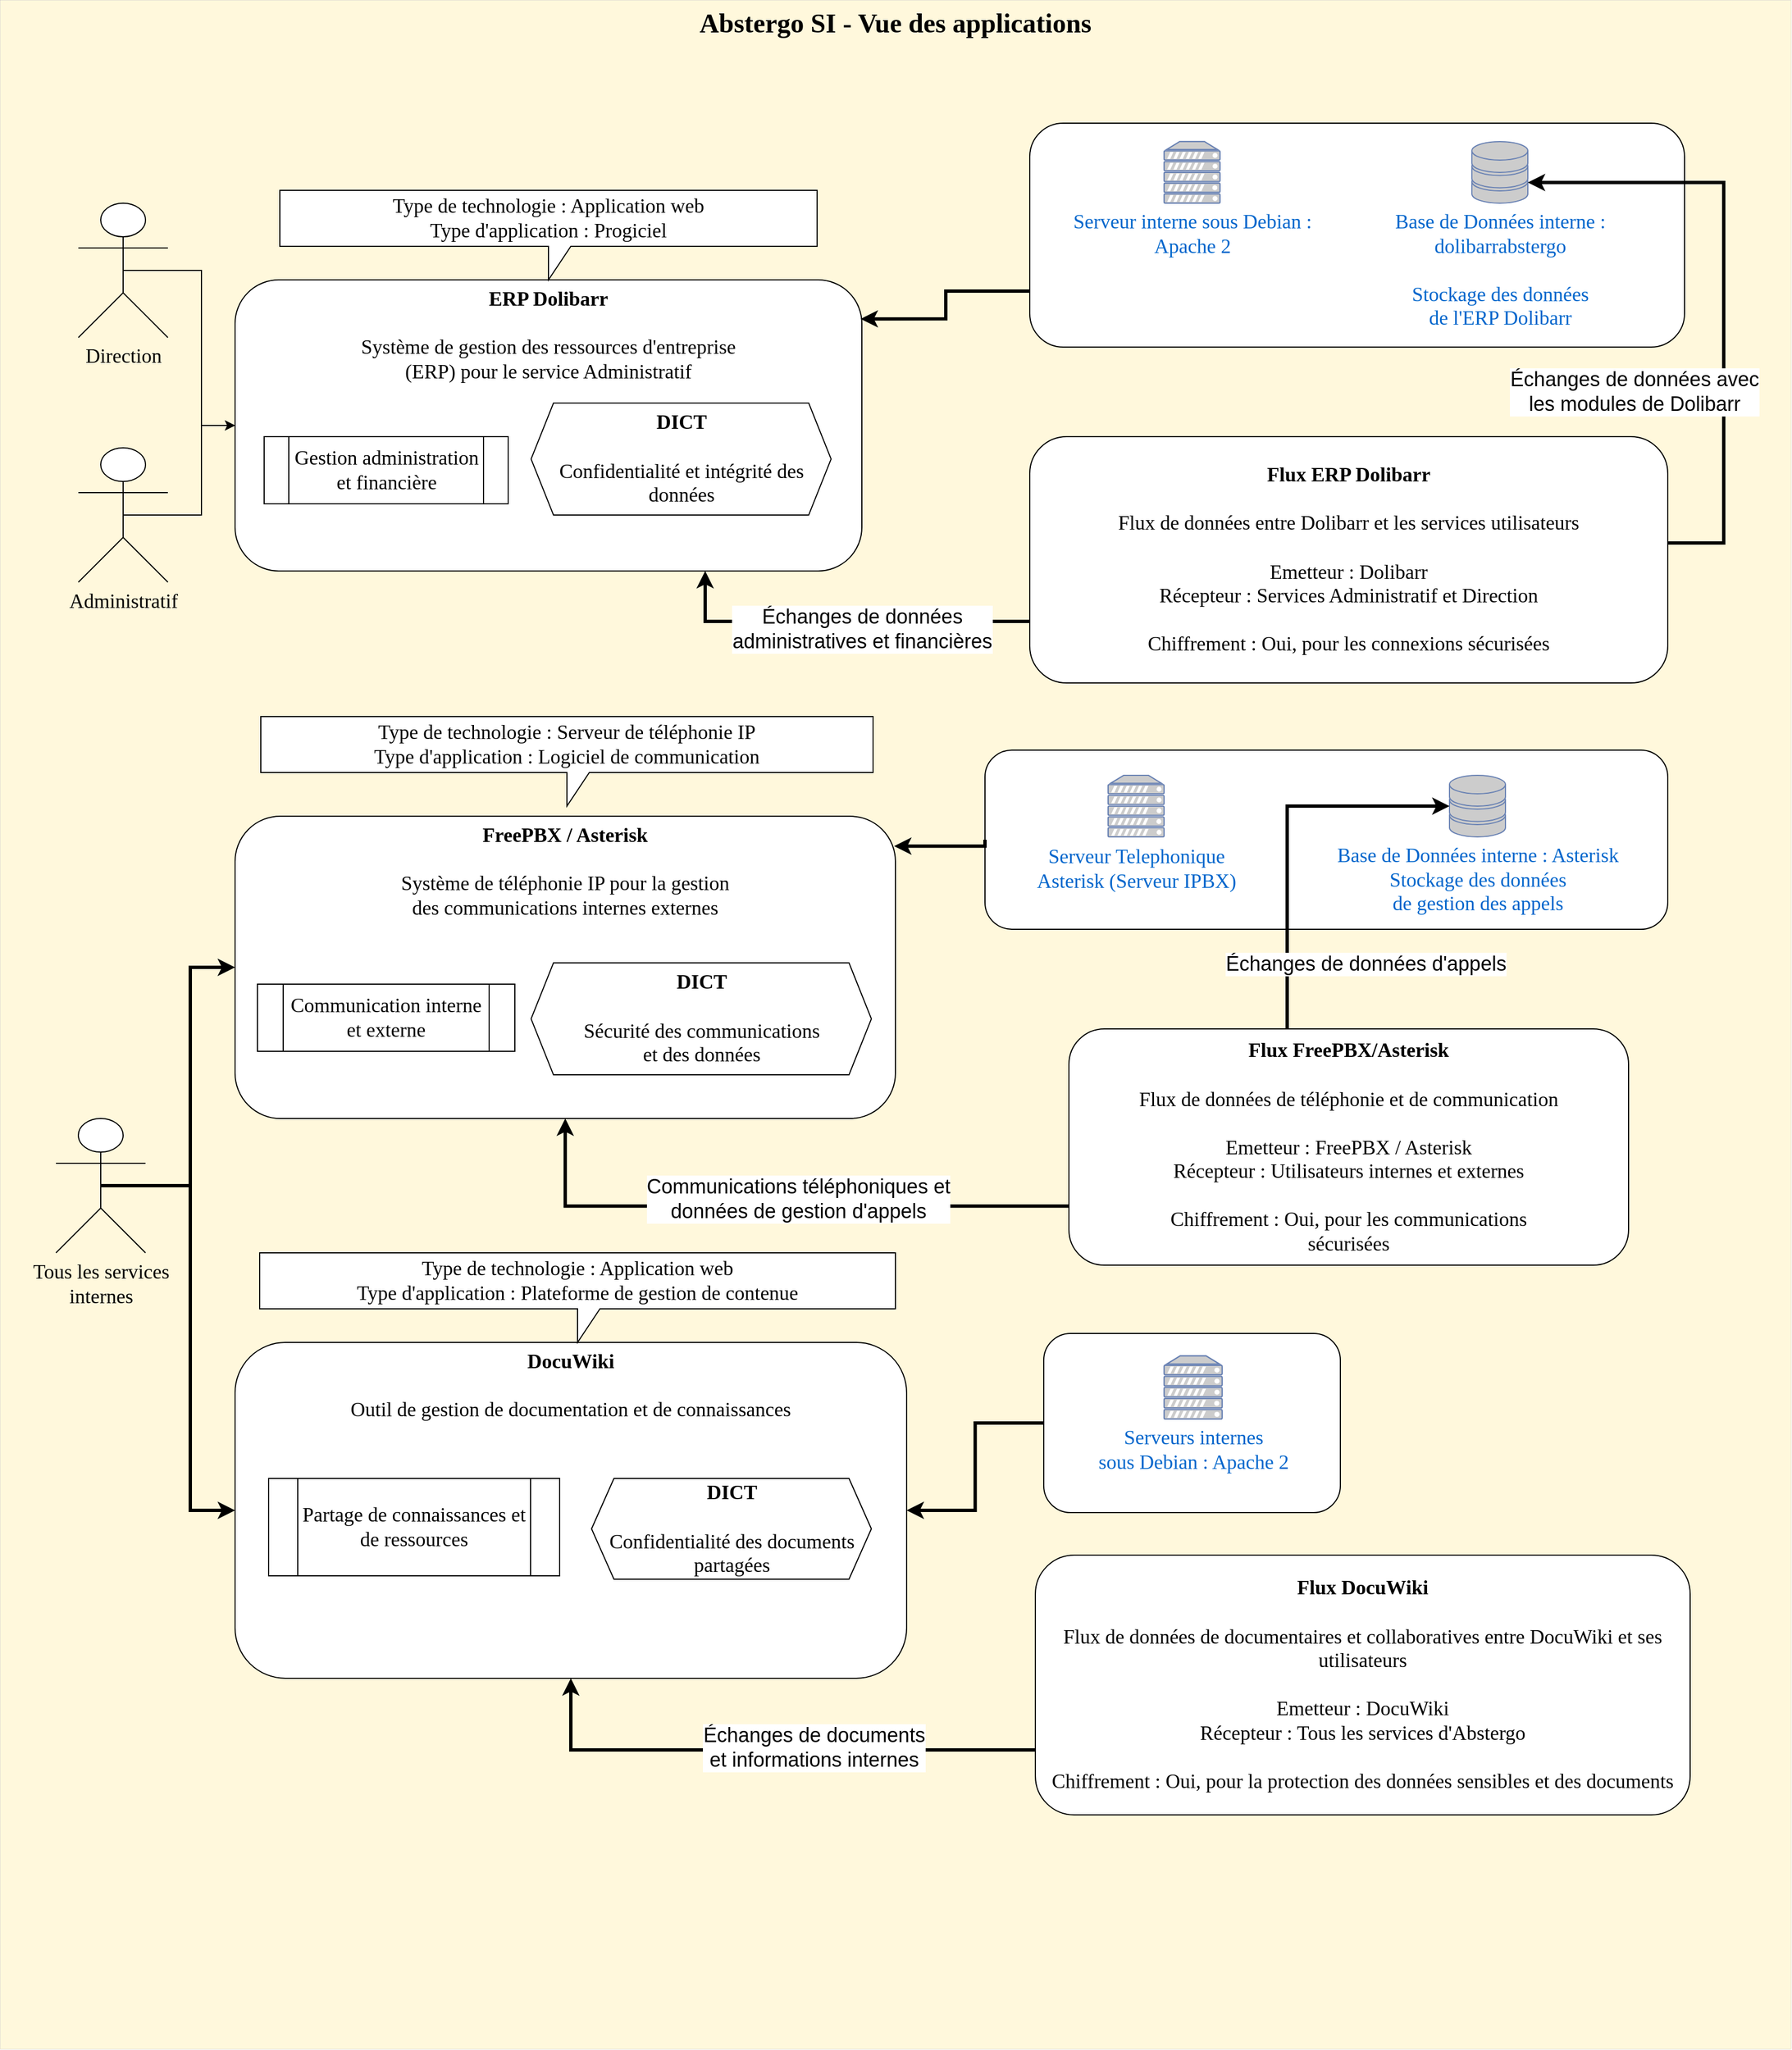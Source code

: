 <mxfile version="22.1.6" type="github">
  <diagram name="Page-1" id="jzzMi-_hFztrNZO7foin">
    <mxGraphModel dx="3033" dy="1148" grid="1" gridSize="10" guides="1" tooltips="1" connect="1" arrows="1" fold="1" page="1" pageScale="1" pageWidth="827" pageHeight="1169" math="0" shadow="0">
      <root>
        <mxCell id="0" />
        <mxCell id="1" parent="0" />
        <mxCell id="lUjQXZbFKV0-fag81RI8-51" value="&lt;font size=&quot;1&quot;&gt;&lt;b style=&quot;font-size: 24px;&quot;&gt;Abstergo SI - Vue des applications&lt;/b&gt;&lt;/font&gt;" style="rounded=0;whiteSpace=wrap;html=1;fillColor=#FFF8DC;horizontal=1;verticalAlign=top;strokeWidth=0;fontFamily=Verdana;fontSize=18;" parent="1" vertex="1">
          <mxGeometry x="-240" y="290" width="1600" height="1830" as="geometry" />
        </mxCell>
        <mxCell id="Z5sDghv-Du__HSJB2cqF-1" value="&lt;font style=&quot;font-size: 18px;&quot;&gt;&lt;b style=&quot;font-size: 18px;&quot;&gt;FreePBX / Asterisk&lt;/b&gt;&lt;/font&gt;&lt;font style=&quot;font-size: 18px;&quot;&gt;&lt;br style=&quot;font-size: 18px;&quot;&gt;&lt;br style=&quot;font-size: 18px;&quot;&gt;&lt;/font&gt;&lt;font style=&quot;font-size: 18px;&quot;&gt;Système de téléphonie IP pour la gestion &lt;br style=&quot;font-size: 18px;&quot;&gt;des communications internes externes&lt;/font&gt;" style="rounded=1;whiteSpace=wrap;html=1;verticalAlign=top;fontFamily=Verdana;fontSize=18;" parent="1" vertex="1">
          <mxGeometry x="-30" y="1019" width="590" height="270" as="geometry" />
        </mxCell>
        <mxCell id="10ni7AYHpm1WX0gQt79C-19" value="" style="rounded=1;whiteSpace=wrap;html=1;fontFamily=Verdana;fontSize=18;" vertex="1" parent="1">
          <mxGeometry x="640" y="960" width="610" height="160" as="geometry" />
        </mxCell>
        <mxCell id="lUjQXZbFKV0-fag81RI8-52" value="&lt;font style=&quot;font-size: 18px;&quot;&gt;&lt;b style=&quot;font-size: 18px;&quot;&gt;ERP Dolibarr&lt;/b&gt;&lt;/font&gt;&lt;font style=&quot;font-size: 18px;&quot;&gt;&lt;br style=&quot;font-size: 18px;&quot;&gt;&lt;br style=&quot;font-size: 18px;&quot;&gt;&lt;/font&gt;&lt;font style=&quot;font-size: 18px;&quot;&gt;Système de gestion des ressources d&#39;entreprise&lt;br style=&quot;font-size: 18px;&quot;&gt;(ERP) pour le service Administratif&lt;/font&gt;" style="rounded=1;whiteSpace=wrap;html=1;verticalAlign=top;fontFamily=Verdana;fontSize=18;" parent="1" vertex="1">
          <mxGeometry x="-30" y="540" width="560" height="260" as="geometry" />
        </mxCell>
        <mxCell id="Z5sDghv-Du__HSJB2cqF-2" value="&lt;font style=&quot;font-size: 18px;&quot;&gt;&lt;b style=&quot;font-size: 18px;&quot;&gt;DocuWiki&lt;/b&gt;&lt;/font&gt;&lt;br style=&quot;font-size: 18px;&quot;&gt;&lt;br style=&quot;font-size: 18px;&quot;&gt;&lt;font style=&quot;font-size: 18px;&quot;&gt;Outil de gestion de documentation et de connaissances&lt;/font&gt;" style="rounded=1;whiteSpace=wrap;html=1;verticalAlign=top;fontFamily=Verdana;fontSize=18;" parent="1" vertex="1">
          <mxGeometry x="-30" y="1489" width="600" height="300" as="geometry" />
        </mxCell>
        <mxCell id="10ni7AYHpm1WX0gQt79C-104" style="edgeStyle=orthogonalEdgeStyle;rounded=0;orthogonalLoop=1;jettySize=auto;html=1;exitX=0.5;exitY=0.5;exitDx=0;exitDy=0;exitPerimeter=0;entryX=0;entryY=0.5;entryDx=0;entryDy=0;" edge="1" parent="1" source="10ni7AYHpm1WX0gQt79C-1" target="lUjQXZbFKV0-fag81RI8-52">
          <mxGeometry relative="1" as="geometry" />
        </mxCell>
        <mxCell id="10ni7AYHpm1WX0gQt79C-1" value="&lt;font style=&quot;font-size: 18px;&quot;&gt;Direction&lt;/font&gt;" style="shape=umlActor;verticalLabelPosition=bottom;verticalAlign=top;html=1;outlineConnect=0;fontFamily=Verdana;fontSize=18;" vertex="1" parent="1">
          <mxGeometry x="-170" y="471.46" width="80" height="120" as="geometry" />
        </mxCell>
        <mxCell id="10ni7AYHpm1WX0gQt79C-105" style="edgeStyle=orthogonalEdgeStyle;rounded=0;orthogonalLoop=1;jettySize=auto;html=1;exitX=0.5;exitY=0.5;exitDx=0;exitDy=0;exitPerimeter=0;" edge="1" parent="1" source="10ni7AYHpm1WX0gQt79C-2">
          <mxGeometry relative="1" as="geometry">
            <mxPoint x="-30" y="670" as="targetPoint" />
            <Array as="points">
              <mxPoint x="-60" y="750" />
              <mxPoint x="-60" y="670" />
              <mxPoint x="-30" y="670" />
            </Array>
          </mxGeometry>
        </mxCell>
        <mxCell id="10ni7AYHpm1WX0gQt79C-2" value="&lt;font style=&quot;font-size: 18px;&quot;&gt;Administratif&lt;/font&gt;" style="shape=umlActor;verticalLabelPosition=bottom;verticalAlign=top;html=1;outlineConnect=0;fontFamily=Verdana;fontSize=18;" vertex="1" parent="1">
          <mxGeometry x="-170" y="690" width="80" height="120" as="geometry" />
        </mxCell>
        <mxCell id="10ni7AYHpm1WX0gQt79C-106" style="edgeStyle=orthogonalEdgeStyle;rounded=0;orthogonalLoop=1;jettySize=auto;html=1;exitX=0.5;exitY=0.5;exitDx=0;exitDy=0;exitPerimeter=0;entryX=0;entryY=0.5;entryDx=0;entryDy=0;strokeWidth=3;" edge="1" parent="1" source="10ni7AYHpm1WX0gQt79C-3" target="Z5sDghv-Du__HSJB2cqF-1">
          <mxGeometry relative="1" as="geometry" />
        </mxCell>
        <mxCell id="10ni7AYHpm1WX0gQt79C-107" style="edgeStyle=orthogonalEdgeStyle;rounded=0;orthogonalLoop=1;jettySize=auto;html=1;exitX=0.5;exitY=0.5;exitDx=0;exitDy=0;exitPerimeter=0;entryX=0;entryY=0.5;entryDx=0;entryDy=0;strokeWidth=3;" edge="1" parent="1" source="10ni7AYHpm1WX0gQt79C-3" target="Z5sDghv-Du__HSJB2cqF-2">
          <mxGeometry relative="1" as="geometry" />
        </mxCell>
        <mxCell id="10ni7AYHpm1WX0gQt79C-3" value="&lt;font style=&quot;font-size: 18px;&quot;&gt;Tous les services&lt;br style=&quot;font-size: 18px;&quot;&gt; internes&lt;br style=&quot;font-size: 18px;&quot;&gt;&lt;/font&gt;" style="shape=umlActor;verticalLabelPosition=bottom;verticalAlign=top;html=1;outlineConnect=0;fontFamily=Verdana;fontSize=18;" vertex="1" parent="1">
          <mxGeometry x="-190" y="1289" width="80" height="120" as="geometry" />
        </mxCell>
        <mxCell id="10ni7AYHpm1WX0gQt79C-4" value="&lt;font style=&quot;font-size: 18px;&quot;&gt;&lt;b style=&quot;font-size: 18px;&quot;&gt;DICT&lt;/b&gt;&lt;br style=&quot;font-size: 18px;&quot;&gt;&lt;br style=&quot;font-size: 18px;&quot;&gt;Confidentialité et intégrité des données&lt;/font&gt;" style="shape=hexagon;perimeter=hexagonPerimeter2;whiteSpace=wrap;html=1;fixedSize=1;fontFamily=Verdana;fontSize=18;" vertex="1" parent="1">
          <mxGeometry x="234.5" y="650" width="268" height="100" as="geometry" />
        </mxCell>
        <mxCell id="10ni7AYHpm1WX0gQt79C-5" value="&lt;font style=&quot;font-size: 18px;&quot;&gt;&lt;b style=&quot;font-size: 18px;&quot;&gt;DICT&lt;/b&gt;&lt;br style=&quot;font-size: 18px;&quot;&gt;&lt;br style=&quot;font-size: 18px;&quot;&gt;&lt;/font&gt;&lt;font style=&quot;font-size: 18px;&quot;&gt;&lt;font style=&quot;font-size: 18px;&quot;&gt;Sécurité des communications&lt;/font&gt;&lt;font style=&quot;font-size: 18px;&quot;&gt;&lt;br style=&quot;font-size: 18px;&quot;&gt;&lt;/font&gt;&lt;font style=&quot;font-size: 18px;&quot;&gt;et des données&lt;/font&gt;&lt;/font&gt;" style="shape=hexagon;perimeter=hexagonPerimeter2;whiteSpace=wrap;html=1;fixedSize=1;fontFamily=Verdana;fontSize=18;" vertex="1" parent="1">
          <mxGeometry x="234.5" y="1150" width="304" height="100" as="geometry" />
        </mxCell>
        <mxCell id="10ni7AYHpm1WX0gQt79C-6" value="&lt;font style=&quot;font-size: 18px;&quot;&gt;&lt;b style=&quot;font-size: 18px;&quot;&gt;DICT&lt;/b&gt;&lt;br style=&quot;font-size: 18px;&quot;&gt;&lt;br style=&quot;font-size: 18px;&quot;&gt;Confidentialité des documents partagées&lt;/font&gt;" style="shape=hexagon;perimeter=hexagonPerimeter2;whiteSpace=wrap;html=1;fixedSize=1;fontFamily=Verdana;fontSize=18;" vertex="1" parent="1">
          <mxGeometry x="288.5" y="1610.5" width="250" height="90" as="geometry" />
        </mxCell>
        <mxCell id="10ni7AYHpm1WX0gQt79C-9" value="&lt;font style=&quot;font-size: 18px;&quot;&gt;Communication interne et externe&lt;/font&gt;" style="shape=process;whiteSpace=wrap;html=1;backgroundOutline=1;fontFamily=Verdana;fontSize=18;" vertex="1" parent="1">
          <mxGeometry x="-10" y="1169" width="230" height="60" as="geometry" />
        </mxCell>
        <mxCell id="10ni7AYHpm1WX0gQt79C-10" value="&lt;font style=&quot;font-size: 18px;&quot;&gt;Partage de connaissances et de ressources&lt;/font&gt;" style="shape=process;whiteSpace=wrap;html=1;backgroundOutline=1;fontFamily=Verdana;fontSize=18;" vertex="1" parent="1">
          <mxGeometry y="1610.5" width="260" height="87" as="geometry" />
        </mxCell>
        <mxCell id="10ni7AYHpm1WX0gQt79C-14" value="&lt;font style=&quot;font-size: 18px;&quot;&gt;Gestion administration et financière&lt;/font&gt;" style="shape=process;whiteSpace=wrap;html=1;backgroundOutline=1;fontFamily=Verdana;fontSize=18;" vertex="1" parent="1">
          <mxGeometry x="-4" y="680" width="218" height="60" as="geometry" />
        </mxCell>
        <mxCell id="10ni7AYHpm1WX0gQt79C-16" value="Base de Données interne : Asterisk&lt;br style=&quot;font-size: 18px;&quot;&gt;Stockage des données &lt;br style=&quot;font-size: 18px;&quot;&gt;de gestion des appels" style="fontColor=#0066CC;verticalAlign=top;verticalLabelPosition=bottom;labelPosition=center;align=center;html=1;outlineConnect=0;fillColor=#CCCCCC;strokeColor=#6881B3;gradientColor=none;gradientDirection=north;strokeWidth=2;shape=mxgraph.networks.storage;fontSize=18;fontFamily=Verdana;" vertex="1" parent="1">
          <mxGeometry x="1054.999" y="982.498" width="50" height="55" as="geometry" />
        </mxCell>
        <mxCell id="10ni7AYHpm1WX0gQt79C-18" value="&lt;font style=&quot;font-size: 18px;&quot;&gt;Serveur Telephonique&lt;br style=&quot;font-size: 18px;&quot;&gt;Asterisk (Serveur IPBX)&lt;/font&gt;" style="fontColor=#0066CC;verticalAlign=top;verticalLabelPosition=bottom;labelPosition=center;align=center;html=1;outlineConnect=0;fillColor=#CCCCCC;strokeColor=#6881B3;gradientColor=none;gradientDirection=north;strokeWidth=2;shape=mxgraph.networks.server;fontSize=18;fontFamily=Verdana;" vertex="1" parent="1">
          <mxGeometry x="750" y="982.5" width="50" height="55" as="geometry" />
        </mxCell>
        <mxCell id="10ni7AYHpm1WX0gQt79C-83" style="edgeStyle=orthogonalEdgeStyle;rounded=0;orthogonalLoop=1;jettySize=auto;html=1;exitX=0;exitY=0.5;exitDx=0;exitDy=0;entryX=1;entryY=0.5;entryDx=0;entryDy=0;strokeWidth=3;fontFamily=Verdana;fontSize=18;" edge="1" parent="1" source="10ni7AYHpm1WX0gQt79C-20" target="Z5sDghv-Du__HSJB2cqF-2">
          <mxGeometry relative="1" as="geometry" />
        </mxCell>
        <mxCell id="10ni7AYHpm1WX0gQt79C-20" value="" style="rounded=1;whiteSpace=wrap;html=1;fontFamily=Verdana;fontSize=18;" vertex="1" parent="1">
          <mxGeometry x="692.5" y="1481" width="265" height="160" as="geometry" />
        </mxCell>
        <mxCell id="10ni7AYHpm1WX0gQt79C-23" value="" style="rounded=1;whiteSpace=wrap;html=1;fontFamily=Verdana;fontSize=18;" vertex="1" parent="1">
          <mxGeometry x="680" y="400" width="585" height="200" as="geometry" />
        </mxCell>
        <mxCell id="10ni7AYHpm1WX0gQt79C-22" value="&lt;font style=&quot;font-size: 18px;&quot;&gt;Serveurs internes&lt;br style=&quot;font-size: 18px;&quot;&gt;sous Debian : Apache 2&lt;br style=&quot;font-size: 18px;&quot;&gt;&lt;/font&gt;" style="fontColor=#0066CC;verticalAlign=top;verticalLabelPosition=bottom;labelPosition=center;align=center;html=1;outlineConnect=0;fillColor=#CCCCCC;strokeColor=#6881B3;gradientColor=none;gradientDirection=north;strokeWidth=2;shape=mxgraph.networks.server;fontSize=18;fontFamily=Verdana;" vertex="1" parent="1">
          <mxGeometry x="800" y="1501" width="51.88" height="56.46" as="geometry" />
        </mxCell>
        <mxCell id="10ni7AYHpm1WX0gQt79C-25" value="&lt;font style=&quot;font-size: 18px;&quot;&gt;Serveur interne sous Debian :&lt;br style=&quot;font-size: 18px;&quot;&gt;Apache 2&lt;/font&gt;" style="fontColor=#0066CC;verticalAlign=top;verticalLabelPosition=bottom;labelPosition=center;align=center;html=1;outlineConnect=0;fillColor=#CCCCCC;strokeColor=#6881B3;gradientColor=none;gradientDirection=north;strokeWidth=2;shape=mxgraph.networks.server;fontSize=18;fontFamily=Verdana;" vertex="1" parent="1">
          <mxGeometry x="800" y="416.46" width="50" height="55" as="geometry" />
        </mxCell>
        <mxCell id="10ni7AYHpm1WX0gQt79C-26" value="&lt;font style=&quot;font-size: 18px;&quot;&gt;Type de technologie : Application web&lt;br style=&quot;font-size: 18px;&quot;&gt;Type d&#39;application : Progiciel&lt;/font&gt;" style="shape=callout;whiteSpace=wrap;html=1;perimeter=calloutPerimeter;fontFamily=Verdana;fontSize=18;" vertex="1" parent="1">
          <mxGeometry x="10" y="460" width="480" height="80" as="geometry" />
        </mxCell>
        <mxCell id="10ni7AYHpm1WX0gQt79C-27" value="&lt;font style=&quot;font-size: 18px;&quot;&gt;Type de technologie : Serveur de téléphonie IP&lt;br style=&quot;font-size: 18px;&quot;&gt;Type d&#39;application : Logiciel de communication&lt;br style=&quot;font-size: 18px;&quot;&gt;&lt;/font&gt;" style="shape=callout;whiteSpace=wrap;html=1;perimeter=calloutPerimeter;fontFamily=Verdana;fontSize=18;" vertex="1" parent="1">
          <mxGeometry x="-7" y="930" width="547" height="80" as="geometry" />
        </mxCell>
        <mxCell id="10ni7AYHpm1WX0gQt79C-28" value="&lt;font style=&quot;font-size: 18px;&quot;&gt;Type de technologie : Application web&lt;br style=&quot;font-size: 18px;&quot;&gt;Type d&#39;application : Plateforme de gestion de contenue&lt;br style=&quot;font-size: 18px;&quot;&gt;&lt;/font&gt;" style="shape=callout;whiteSpace=wrap;html=1;perimeter=calloutPerimeter;fontFamily=Verdana;fontSize=18;" vertex="1" parent="1">
          <mxGeometry x="-8" y="1409" width="568" height="80" as="geometry" />
        </mxCell>
        <mxCell id="10ni7AYHpm1WX0gQt79C-92" style="edgeStyle=orthogonalEdgeStyle;rounded=0;orthogonalLoop=1;jettySize=auto;html=1;exitX=0;exitY=0.75;exitDx=0;exitDy=0;entryX=0.75;entryY=1;entryDx=0;entryDy=0;strokeWidth=3;" edge="1" parent="1" source="10ni7AYHpm1WX0gQt79C-40" target="lUjQXZbFKV0-fag81RI8-52">
          <mxGeometry relative="1" as="geometry" />
        </mxCell>
        <mxCell id="10ni7AYHpm1WX0gQt79C-93" value="&lt;font style=&quot;font-size: 18px;&quot;&gt;Échanges de données &lt;br style=&quot;font-size: 18px;&quot;&gt;administratives et financières&lt;/font&gt;" style="edgeLabel;html=1;align=center;verticalAlign=middle;resizable=0;points=[];" vertex="1" connectable="0" parent="10ni7AYHpm1WX0gQt79C-92">
          <mxGeometry x="-0.246" y="1" relative="1" as="geometry">
            <mxPoint x="-24" y="6" as="offset" />
          </mxGeometry>
        </mxCell>
        <mxCell id="10ni7AYHpm1WX0gQt79C-40" value="&lt;font style=&quot;font-size: 18px;&quot;&gt;&lt;b style=&quot;font-size: 18px;&quot;&gt;&lt;font style=&quot;font-size: 18px;&quot;&gt;Flux&lt;/font&gt;&lt;/b&gt;&lt;font style=&quot;font-size: 18px;&quot;&gt;&lt;b style=&quot;font-size: 18px;&quot;&gt; ERP Dolibarr&lt;/b&gt;&lt;/font&gt;&lt;/font&gt;&lt;font style=&quot;font-size: 18px;&quot;&gt;&lt;br style=&quot;font-size: 18px;&quot;&gt;&lt;br style=&quot;font-size: 18px;&quot;&gt;&lt;/font&gt;&lt;font style=&quot;font-size: 18px;&quot;&gt;Flux de données entre Dolibarr et les services utilisateurs&lt;br style=&quot;font-size: 18px;&quot;&gt;&lt;br style=&quot;font-size: 18px;&quot;&gt;Emetteur : Dolibarr&lt;br style=&quot;font-size: 18px;&quot;&gt;Récepteur : Services Administratif et Direction&lt;br style=&quot;font-size: 18px;&quot;&gt;&lt;br style=&quot;font-size: 18px;&quot;&gt;Chiffrement : Oui, pour les connexions sécurisées&lt;/font&gt;" style="rounded=1;whiteSpace=wrap;html=1;fontFamily=Verdana;fontSize=18;" vertex="1" parent="1">
          <mxGeometry x="680" y="680" width="570" height="220" as="geometry" />
        </mxCell>
        <mxCell id="10ni7AYHpm1WX0gQt79C-100" style="edgeStyle=orthogonalEdgeStyle;rounded=0;orthogonalLoop=1;jettySize=auto;html=1;exitX=0;exitY=0.75;exitDx=0;exitDy=0;entryX=0.5;entryY=1;entryDx=0;entryDy=0;strokeWidth=3;" edge="1" parent="1" source="10ni7AYHpm1WX0gQt79C-56" target="Z5sDghv-Du__HSJB2cqF-1">
          <mxGeometry relative="1" as="geometry" />
        </mxCell>
        <mxCell id="10ni7AYHpm1WX0gQt79C-101" value="&lt;font style=&quot;font-size: 18px;&quot;&gt;Communications téléphoniques et&lt;br style=&quot;font-size: 18px;&quot;&gt; données de gestion d&#39;appels&lt;/font&gt;" style="edgeLabel;html=1;align=center;verticalAlign=middle;resizable=0;points=[];" vertex="1" connectable="0" parent="10ni7AYHpm1WX0gQt79C-100">
          <mxGeometry x="-0.196" y="3" relative="1" as="geometry">
            <mxPoint x="-30" y="-10" as="offset" />
          </mxGeometry>
        </mxCell>
        <mxCell id="10ni7AYHpm1WX0gQt79C-56" value="&lt;font style=&quot;font-size: 18px;&quot;&gt;&lt;b style=&quot;font-size: 18px;&quot;&gt;&lt;font style=&quot;font-size: 18px;&quot;&gt;Flux&lt;/font&gt;&lt;/b&gt;&lt;font style=&quot;font-size: 18px;&quot;&gt;&lt;b style=&quot;font-size: 18px;&quot;&gt; FreePBX/Asterisk&lt;/b&gt;&lt;/font&gt;&lt;/font&gt;&lt;font style=&quot;font-size: 18px;&quot;&gt;&lt;br style=&quot;font-size: 18px;&quot;&gt;&lt;br style=&quot;font-size: 18px;&quot;&gt;&lt;/font&gt;&lt;font style=&quot;font-size: 18px;&quot;&gt;Flux de données de téléphonie et de communication&lt;br style=&quot;font-size: 18px;&quot;&gt;&lt;br style=&quot;font-size: 18px;&quot;&gt;Emetteur : FreePBX / Asterisk&lt;br style=&quot;font-size: 18px;&quot;&gt;Récepteur : Utilisateurs internes et externes&lt;br style=&quot;font-size: 18px;&quot;&gt;&lt;br style=&quot;font-size: 18px;&quot;&gt;Chiffrement : Oui, pour les communications &lt;br style=&quot;font-size: 18px;&quot;&gt;sécurisées&lt;/font&gt;" style="rounded=1;whiteSpace=wrap;html=1;fontFamily=Verdana;fontSize=18;" vertex="1" parent="1">
          <mxGeometry x="715" y="1209" width="500" height="211" as="geometry" />
        </mxCell>
        <mxCell id="10ni7AYHpm1WX0gQt79C-102" style="edgeStyle=orthogonalEdgeStyle;rounded=0;orthogonalLoop=1;jettySize=auto;html=1;exitX=0;exitY=0.75;exitDx=0;exitDy=0;entryX=0.5;entryY=1;entryDx=0;entryDy=0;strokeWidth=3;" edge="1" parent="1" source="10ni7AYHpm1WX0gQt79C-61" target="Z5sDghv-Du__HSJB2cqF-2">
          <mxGeometry relative="1" as="geometry" />
        </mxCell>
        <mxCell id="10ni7AYHpm1WX0gQt79C-103" value="&lt;font style=&quot;font-size: 18px;&quot;&gt;Échanges de documents&lt;br style=&quot;font-size: 18px;&quot;&gt;et informations internes&lt;/font&gt;" style="edgeLabel;html=1;align=center;verticalAlign=middle;resizable=0;points=[];" vertex="1" connectable="0" parent="10ni7AYHpm1WX0gQt79C-102">
          <mxGeometry x="-0.173" y="-2" relative="1" as="geometry">
            <mxPoint as="offset" />
          </mxGeometry>
        </mxCell>
        <mxCell id="10ni7AYHpm1WX0gQt79C-61" value="&lt;font style=&quot;font-size: 18px;&quot;&gt;&lt;b style=&quot;font-size: 18px;&quot;&gt;&lt;font style=&quot;font-size: 18px;&quot;&gt;Flux&lt;/font&gt;&lt;/b&gt;&lt;font style=&quot;font-size: 18px;&quot;&gt;&lt;b style=&quot;font-size: 18px;&quot;&gt; DocuWiki&lt;/b&gt;&lt;/font&gt;&lt;/font&gt;&lt;font style=&quot;font-size: 18px;&quot;&gt;&lt;br style=&quot;font-size: 18px;&quot;&gt;&lt;br style=&quot;font-size: 18px;&quot;&gt;&lt;/font&gt;&lt;font style=&quot;font-size: 18px;&quot;&gt;Flux de données de documentaires et collaboratives entre DocuWiki et ses utilisateurs&lt;br style=&quot;font-size: 18px;&quot;&gt;&lt;br style=&quot;font-size: 18px;&quot;&gt;Emetteur : DocuWiki&lt;br style=&quot;font-size: 18px;&quot;&gt;Récepteur : Tous les services d&#39;Abstergo&lt;br style=&quot;font-size: 18px;&quot;&gt;&lt;br style=&quot;font-size: 18px;&quot;&gt;Chiffrement : Oui, pour la protection des données sensibles et des documents&lt;/font&gt;&lt;font style=&quot;font-size: 18px;&quot;&gt;&lt;br style=&quot;font-size: 18px;&quot;&gt;&lt;/font&gt;" style="rounded=1;whiteSpace=wrap;html=1;fontFamily=Verdana;fontSize=18;" vertex="1" parent="1">
          <mxGeometry x="685" y="1679" width="585" height="232" as="geometry" />
        </mxCell>
        <mxCell id="10ni7AYHpm1WX0gQt79C-69" style="edgeStyle=orthogonalEdgeStyle;rounded=0;orthogonalLoop=1;jettySize=auto;html=1;exitX=0;exitY=0.5;exitDx=0;exitDy=0;entryX=0.998;entryY=0.099;entryDx=0;entryDy=0;entryPerimeter=0;strokeWidth=3;fontFamily=Verdana;fontSize=18;" edge="1" parent="1" source="10ni7AYHpm1WX0gQt79C-19" target="Z5sDghv-Du__HSJB2cqF-1">
          <mxGeometry relative="1" as="geometry">
            <Array as="points">
              <mxPoint x="640" y="1046" />
            </Array>
          </mxGeometry>
        </mxCell>
        <mxCell id="10ni7AYHpm1WX0gQt79C-70" style="edgeStyle=orthogonalEdgeStyle;rounded=0;orthogonalLoop=1;jettySize=auto;html=1;exitX=0;exitY=0.75;exitDx=0;exitDy=0;entryX=0.998;entryY=0.134;entryDx=0;entryDy=0;entryPerimeter=0;strokeWidth=3;fontFamily=Verdana;fontSize=18;" edge="1" parent="1" source="10ni7AYHpm1WX0gQt79C-23" target="lUjQXZbFKV0-fag81RI8-52">
          <mxGeometry relative="1" as="geometry" />
        </mxCell>
        <mxCell id="10ni7AYHpm1WX0gQt79C-74" value="&lt;font style=&quot;font-size: 18px;&quot;&gt;Base de Données interne : &lt;br style=&quot;font-size: 18px;&quot;&gt;dolibarrabstergo&lt;br style=&quot;font-size: 18px;&quot;&gt;&lt;br style=&quot;font-size: 18px;&quot;&gt;Stockage des données &lt;br&gt;de l&#39;ERP Dolibarr&lt;/font&gt;&lt;font style=&quot;font-size: 18px;&quot;&gt;&lt;br style=&quot;font-size: 18px;&quot;&gt;&lt;/font&gt;" style="fontColor=#0066CC;verticalAlign=top;verticalLabelPosition=bottom;labelPosition=center;align=center;html=1;outlineConnect=0;fillColor=#CCCCCC;strokeColor=#6881B3;gradientColor=none;gradientDirection=north;strokeWidth=2;shape=mxgraph.networks.storage;fontSize=18;fontFamily=Verdana;" vertex="1" parent="1">
          <mxGeometry x="1075" y="416.46" width="50" height="55" as="geometry" />
        </mxCell>
        <mxCell id="10ni7AYHpm1WX0gQt79C-84" style="edgeStyle=orthogonalEdgeStyle;rounded=0;orthogonalLoop=1;jettySize=auto;html=1;strokeWidth=3;" edge="1" parent="1" source="10ni7AYHpm1WX0gQt79C-40" target="10ni7AYHpm1WX0gQt79C-74">
          <mxGeometry relative="1" as="geometry">
            <Array as="points">
              <mxPoint x="1300" y="775" />
              <mxPoint x="1300" y="453" />
            </Array>
          </mxGeometry>
        </mxCell>
        <mxCell id="10ni7AYHpm1WX0gQt79C-87" value="&lt;font style=&quot;font-size: 18px;&quot;&gt;Échanges de données avec &lt;br style=&quot;font-size: 18px;&quot;&gt;les modules de Dolibarr&lt;/font&gt;" style="edgeLabel;html=1;align=center;verticalAlign=middle;resizable=0;points=[];" vertex="1" connectable="0" parent="10ni7AYHpm1WX0gQt79C-84">
          <mxGeometry x="-0.252" y="1" relative="1" as="geometry">
            <mxPoint x="-79" y="19" as="offset" />
          </mxGeometry>
        </mxCell>
        <mxCell id="10ni7AYHpm1WX0gQt79C-96" style="edgeStyle=orthogonalEdgeStyle;rounded=0;orthogonalLoop=1;jettySize=auto;html=1;entryX=0;entryY=0.5;entryDx=0;entryDy=0;entryPerimeter=0;strokeWidth=3;" edge="1" parent="1" source="10ni7AYHpm1WX0gQt79C-56" target="10ni7AYHpm1WX0gQt79C-16">
          <mxGeometry relative="1" as="geometry">
            <Array as="points">
              <mxPoint x="910" y="1010" />
            </Array>
          </mxGeometry>
        </mxCell>
        <mxCell id="10ni7AYHpm1WX0gQt79C-97" value="&lt;font style=&quot;font-size: 18px;&quot;&gt;Échanges de données d&#39;appels&lt;/font&gt;" style="edgeLabel;html=1;align=center;verticalAlign=middle;resizable=0;points=[];" vertex="1" connectable="0" parent="10ni7AYHpm1WX0gQt79C-96">
          <mxGeometry x="-0.66" y="-5" relative="1" as="geometry">
            <mxPoint x="65" as="offset" />
          </mxGeometry>
        </mxCell>
      </root>
    </mxGraphModel>
  </diagram>
</mxfile>
